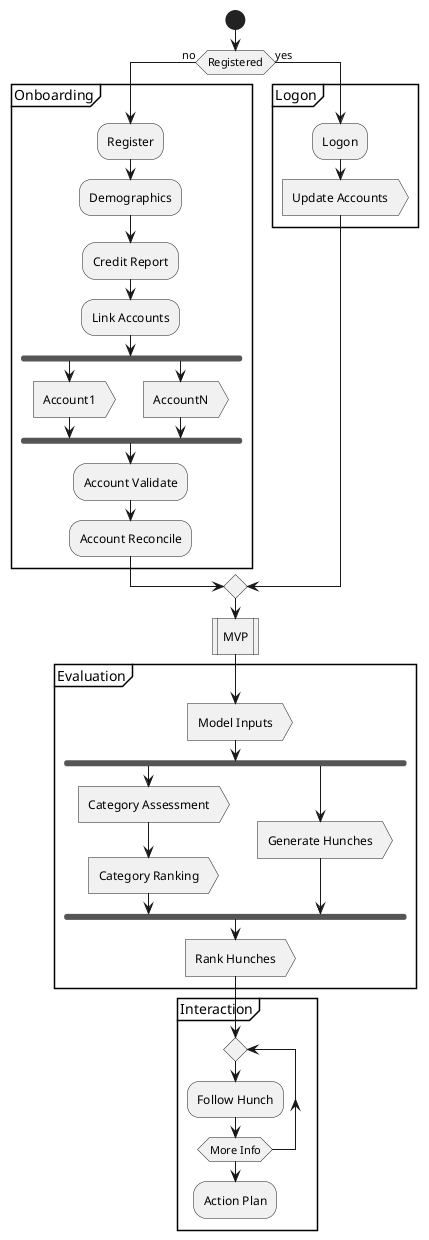 @startuml

start
if (Registered) then (no)
partition Onboarding {
:Register;
:Demographics;
:Credit Report;
:Link Accounts;
fork
:Account1>
fork again
:AccountN>
end fork
:Account Validate;
:Account Reconcile;
}
else (yes)
partition Logon {
:Logon;
:Update Accounts>
}
endif
:MVP|
partition Evaluation {
:Model Inputs>
fork
:Category Assessment>
:Category Ranking>
fork again
:Generate Hunches>
end fork
:Rank Hunches>
}
partition Interaction {
repeat
:Follow Hunch;
repeat while (More Info)
:Action Plan;
}
@enduml
